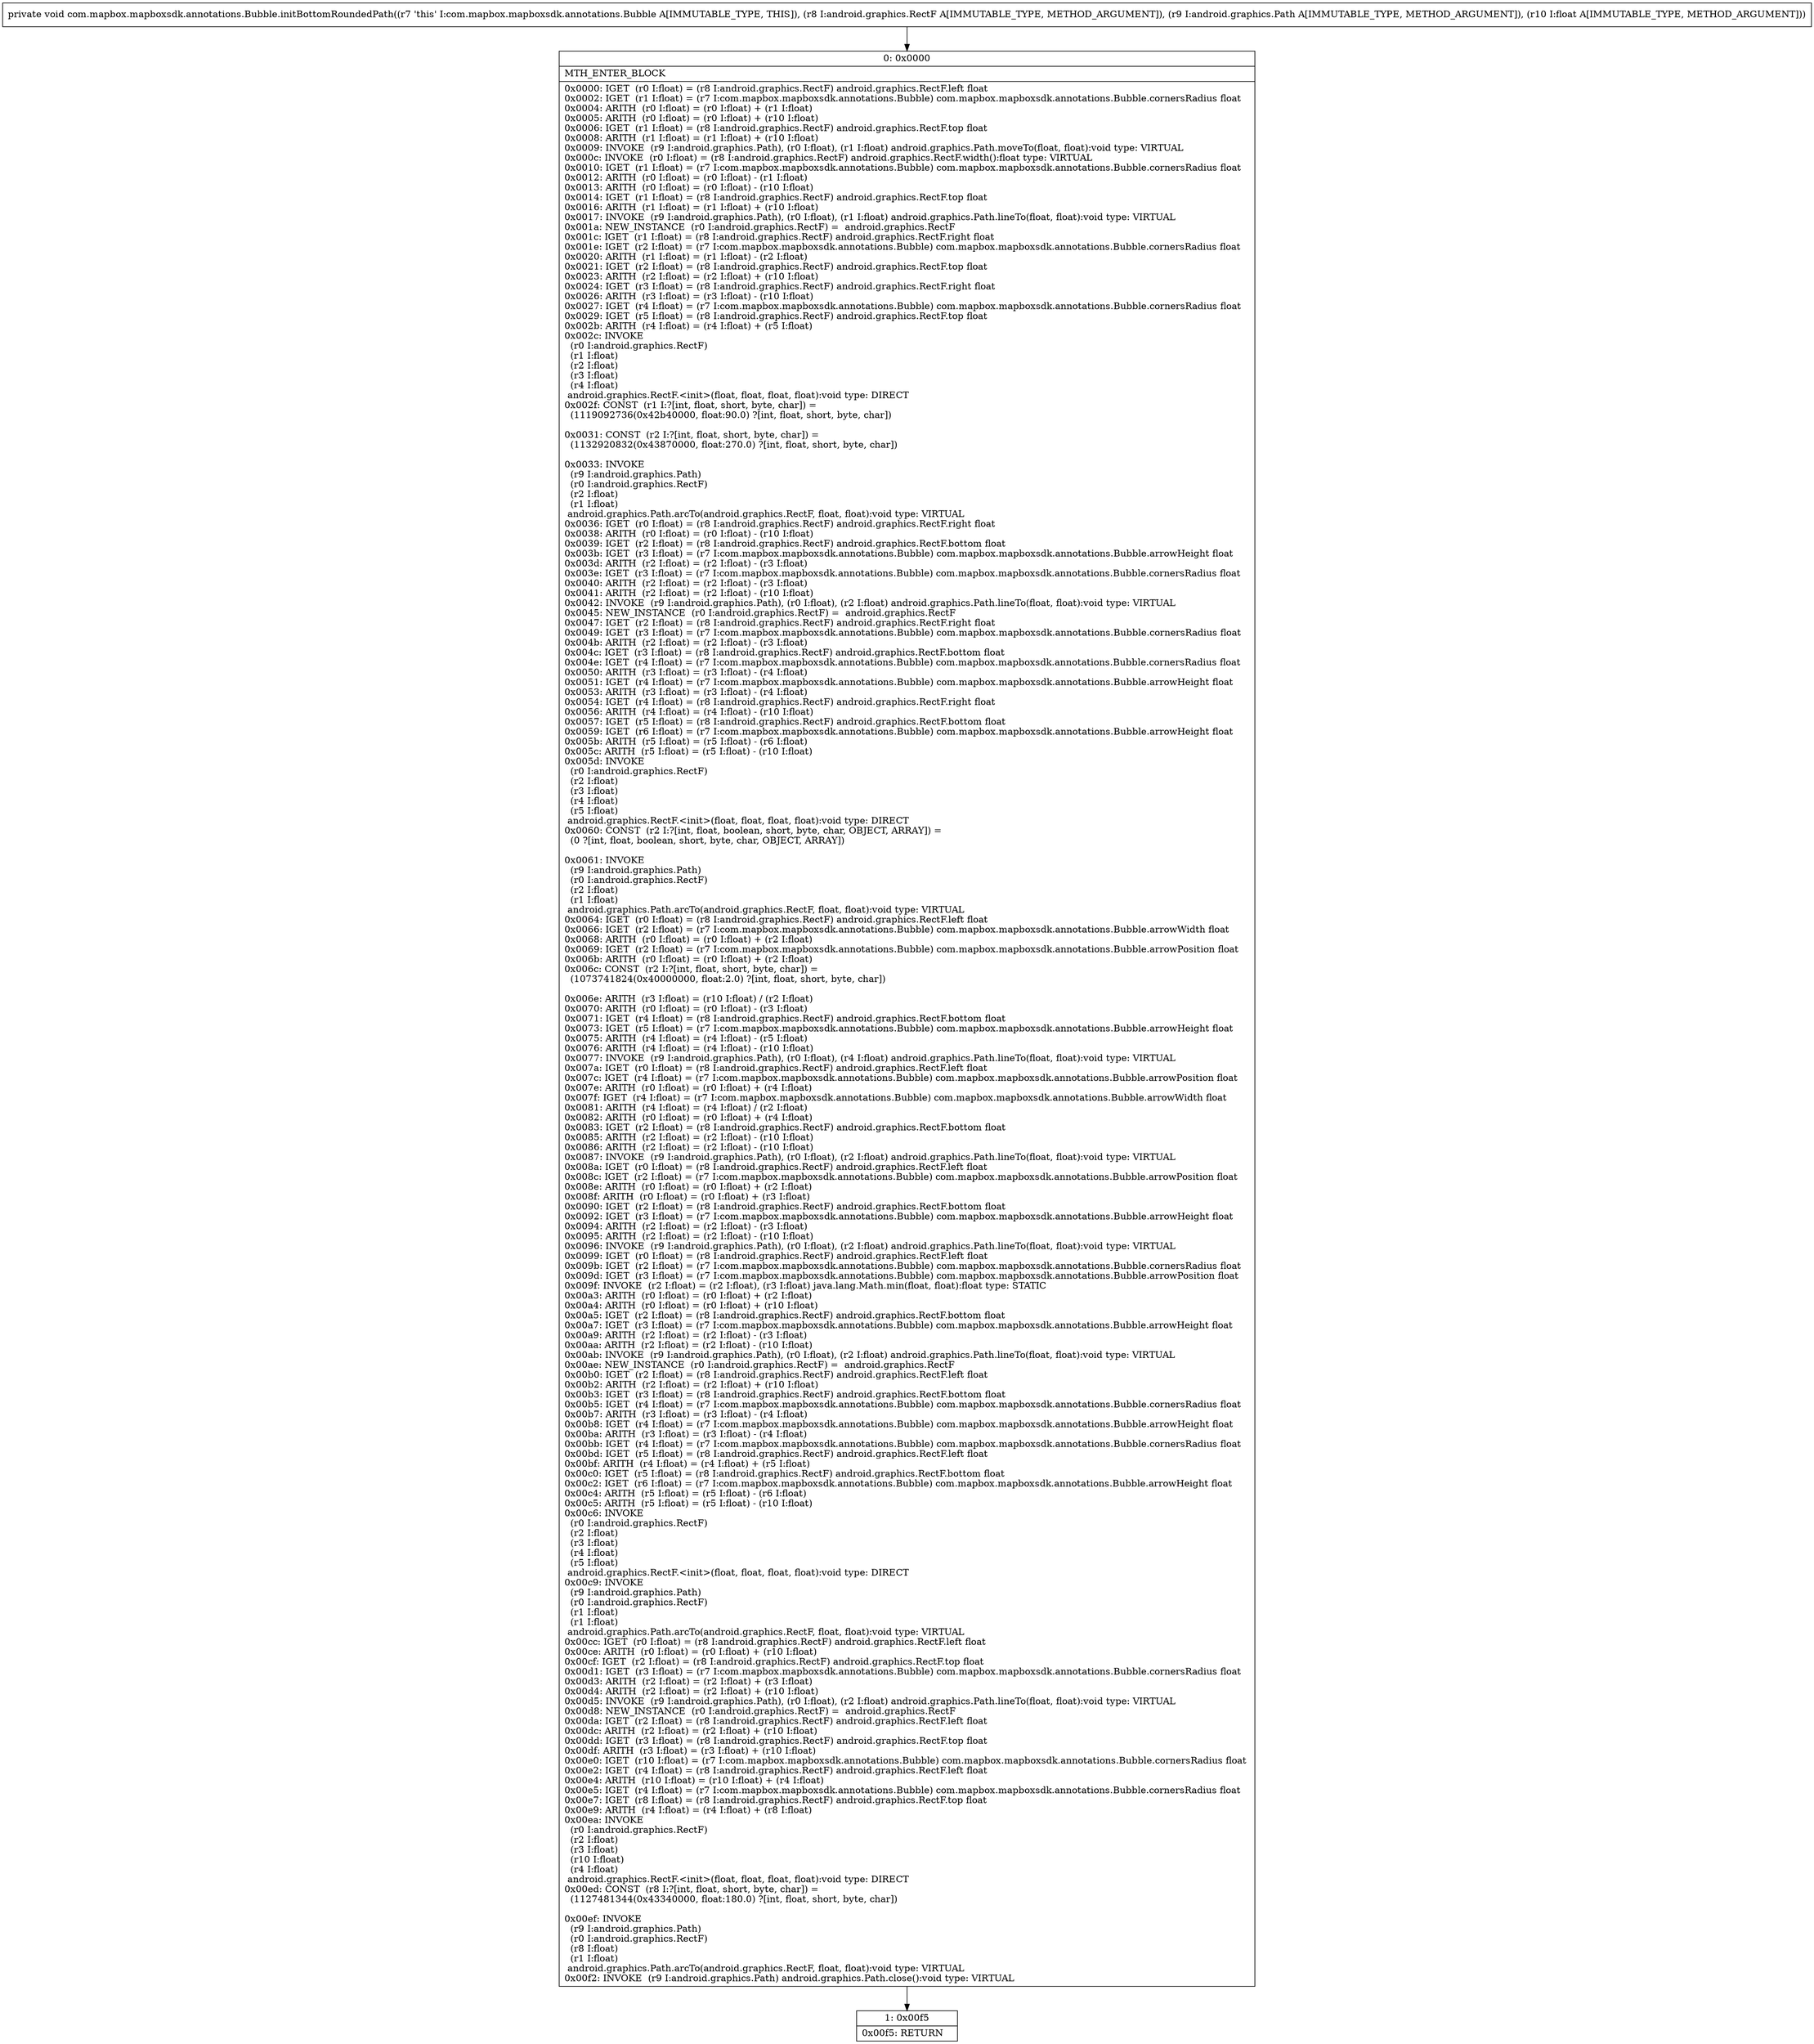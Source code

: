digraph "CFG forcom.mapbox.mapboxsdk.annotations.Bubble.initBottomRoundedPath(Landroid\/graphics\/RectF;Landroid\/graphics\/Path;F)V" {
Node_0 [shape=record,label="{0\:\ 0x0000|MTH_ENTER_BLOCK\l|0x0000: IGET  (r0 I:float) = (r8 I:android.graphics.RectF) android.graphics.RectF.left float \l0x0002: IGET  (r1 I:float) = (r7 I:com.mapbox.mapboxsdk.annotations.Bubble) com.mapbox.mapboxsdk.annotations.Bubble.cornersRadius float \l0x0004: ARITH  (r0 I:float) = (r0 I:float) + (r1 I:float) \l0x0005: ARITH  (r0 I:float) = (r0 I:float) + (r10 I:float) \l0x0006: IGET  (r1 I:float) = (r8 I:android.graphics.RectF) android.graphics.RectF.top float \l0x0008: ARITH  (r1 I:float) = (r1 I:float) + (r10 I:float) \l0x0009: INVOKE  (r9 I:android.graphics.Path), (r0 I:float), (r1 I:float) android.graphics.Path.moveTo(float, float):void type: VIRTUAL \l0x000c: INVOKE  (r0 I:float) = (r8 I:android.graphics.RectF) android.graphics.RectF.width():float type: VIRTUAL \l0x0010: IGET  (r1 I:float) = (r7 I:com.mapbox.mapboxsdk.annotations.Bubble) com.mapbox.mapboxsdk.annotations.Bubble.cornersRadius float \l0x0012: ARITH  (r0 I:float) = (r0 I:float) \- (r1 I:float) \l0x0013: ARITH  (r0 I:float) = (r0 I:float) \- (r10 I:float) \l0x0014: IGET  (r1 I:float) = (r8 I:android.graphics.RectF) android.graphics.RectF.top float \l0x0016: ARITH  (r1 I:float) = (r1 I:float) + (r10 I:float) \l0x0017: INVOKE  (r9 I:android.graphics.Path), (r0 I:float), (r1 I:float) android.graphics.Path.lineTo(float, float):void type: VIRTUAL \l0x001a: NEW_INSTANCE  (r0 I:android.graphics.RectF) =  android.graphics.RectF \l0x001c: IGET  (r1 I:float) = (r8 I:android.graphics.RectF) android.graphics.RectF.right float \l0x001e: IGET  (r2 I:float) = (r7 I:com.mapbox.mapboxsdk.annotations.Bubble) com.mapbox.mapboxsdk.annotations.Bubble.cornersRadius float \l0x0020: ARITH  (r1 I:float) = (r1 I:float) \- (r2 I:float) \l0x0021: IGET  (r2 I:float) = (r8 I:android.graphics.RectF) android.graphics.RectF.top float \l0x0023: ARITH  (r2 I:float) = (r2 I:float) + (r10 I:float) \l0x0024: IGET  (r3 I:float) = (r8 I:android.graphics.RectF) android.graphics.RectF.right float \l0x0026: ARITH  (r3 I:float) = (r3 I:float) \- (r10 I:float) \l0x0027: IGET  (r4 I:float) = (r7 I:com.mapbox.mapboxsdk.annotations.Bubble) com.mapbox.mapboxsdk.annotations.Bubble.cornersRadius float \l0x0029: IGET  (r5 I:float) = (r8 I:android.graphics.RectF) android.graphics.RectF.top float \l0x002b: ARITH  (r4 I:float) = (r4 I:float) + (r5 I:float) \l0x002c: INVOKE  \l  (r0 I:android.graphics.RectF)\l  (r1 I:float)\l  (r2 I:float)\l  (r3 I:float)\l  (r4 I:float)\l android.graphics.RectF.\<init\>(float, float, float, float):void type: DIRECT \l0x002f: CONST  (r1 I:?[int, float, short, byte, char]) = \l  (1119092736(0x42b40000, float:90.0) ?[int, float, short, byte, char])\l \l0x0031: CONST  (r2 I:?[int, float, short, byte, char]) = \l  (1132920832(0x43870000, float:270.0) ?[int, float, short, byte, char])\l \l0x0033: INVOKE  \l  (r9 I:android.graphics.Path)\l  (r0 I:android.graphics.RectF)\l  (r2 I:float)\l  (r1 I:float)\l android.graphics.Path.arcTo(android.graphics.RectF, float, float):void type: VIRTUAL \l0x0036: IGET  (r0 I:float) = (r8 I:android.graphics.RectF) android.graphics.RectF.right float \l0x0038: ARITH  (r0 I:float) = (r0 I:float) \- (r10 I:float) \l0x0039: IGET  (r2 I:float) = (r8 I:android.graphics.RectF) android.graphics.RectF.bottom float \l0x003b: IGET  (r3 I:float) = (r7 I:com.mapbox.mapboxsdk.annotations.Bubble) com.mapbox.mapboxsdk.annotations.Bubble.arrowHeight float \l0x003d: ARITH  (r2 I:float) = (r2 I:float) \- (r3 I:float) \l0x003e: IGET  (r3 I:float) = (r7 I:com.mapbox.mapboxsdk.annotations.Bubble) com.mapbox.mapboxsdk.annotations.Bubble.cornersRadius float \l0x0040: ARITH  (r2 I:float) = (r2 I:float) \- (r3 I:float) \l0x0041: ARITH  (r2 I:float) = (r2 I:float) \- (r10 I:float) \l0x0042: INVOKE  (r9 I:android.graphics.Path), (r0 I:float), (r2 I:float) android.graphics.Path.lineTo(float, float):void type: VIRTUAL \l0x0045: NEW_INSTANCE  (r0 I:android.graphics.RectF) =  android.graphics.RectF \l0x0047: IGET  (r2 I:float) = (r8 I:android.graphics.RectF) android.graphics.RectF.right float \l0x0049: IGET  (r3 I:float) = (r7 I:com.mapbox.mapboxsdk.annotations.Bubble) com.mapbox.mapboxsdk.annotations.Bubble.cornersRadius float \l0x004b: ARITH  (r2 I:float) = (r2 I:float) \- (r3 I:float) \l0x004c: IGET  (r3 I:float) = (r8 I:android.graphics.RectF) android.graphics.RectF.bottom float \l0x004e: IGET  (r4 I:float) = (r7 I:com.mapbox.mapboxsdk.annotations.Bubble) com.mapbox.mapboxsdk.annotations.Bubble.cornersRadius float \l0x0050: ARITH  (r3 I:float) = (r3 I:float) \- (r4 I:float) \l0x0051: IGET  (r4 I:float) = (r7 I:com.mapbox.mapboxsdk.annotations.Bubble) com.mapbox.mapboxsdk.annotations.Bubble.arrowHeight float \l0x0053: ARITH  (r3 I:float) = (r3 I:float) \- (r4 I:float) \l0x0054: IGET  (r4 I:float) = (r8 I:android.graphics.RectF) android.graphics.RectF.right float \l0x0056: ARITH  (r4 I:float) = (r4 I:float) \- (r10 I:float) \l0x0057: IGET  (r5 I:float) = (r8 I:android.graphics.RectF) android.graphics.RectF.bottom float \l0x0059: IGET  (r6 I:float) = (r7 I:com.mapbox.mapboxsdk.annotations.Bubble) com.mapbox.mapboxsdk.annotations.Bubble.arrowHeight float \l0x005b: ARITH  (r5 I:float) = (r5 I:float) \- (r6 I:float) \l0x005c: ARITH  (r5 I:float) = (r5 I:float) \- (r10 I:float) \l0x005d: INVOKE  \l  (r0 I:android.graphics.RectF)\l  (r2 I:float)\l  (r3 I:float)\l  (r4 I:float)\l  (r5 I:float)\l android.graphics.RectF.\<init\>(float, float, float, float):void type: DIRECT \l0x0060: CONST  (r2 I:?[int, float, boolean, short, byte, char, OBJECT, ARRAY]) = \l  (0 ?[int, float, boolean, short, byte, char, OBJECT, ARRAY])\l \l0x0061: INVOKE  \l  (r9 I:android.graphics.Path)\l  (r0 I:android.graphics.RectF)\l  (r2 I:float)\l  (r1 I:float)\l android.graphics.Path.arcTo(android.graphics.RectF, float, float):void type: VIRTUAL \l0x0064: IGET  (r0 I:float) = (r8 I:android.graphics.RectF) android.graphics.RectF.left float \l0x0066: IGET  (r2 I:float) = (r7 I:com.mapbox.mapboxsdk.annotations.Bubble) com.mapbox.mapboxsdk.annotations.Bubble.arrowWidth float \l0x0068: ARITH  (r0 I:float) = (r0 I:float) + (r2 I:float) \l0x0069: IGET  (r2 I:float) = (r7 I:com.mapbox.mapboxsdk.annotations.Bubble) com.mapbox.mapboxsdk.annotations.Bubble.arrowPosition float \l0x006b: ARITH  (r0 I:float) = (r0 I:float) + (r2 I:float) \l0x006c: CONST  (r2 I:?[int, float, short, byte, char]) = \l  (1073741824(0x40000000, float:2.0) ?[int, float, short, byte, char])\l \l0x006e: ARITH  (r3 I:float) = (r10 I:float) \/ (r2 I:float) \l0x0070: ARITH  (r0 I:float) = (r0 I:float) \- (r3 I:float) \l0x0071: IGET  (r4 I:float) = (r8 I:android.graphics.RectF) android.graphics.RectF.bottom float \l0x0073: IGET  (r5 I:float) = (r7 I:com.mapbox.mapboxsdk.annotations.Bubble) com.mapbox.mapboxsdk.annotations.Bubble.arrowHeight float \l0x0075: ARITH  (r4 I:float) = (r4 I:float) \- (r5 I:float) \l0x0076: ARITH  (r4 I:float) = (r4 I:float) \- (r10 I:float) \l0x0077: INVOKE  (r9 I:android.graphics.Path), (r0 I:float), (r4 I:float) android.graphics.Path.lineTo(float, float):void type: VIRTUAL \l0x007a: IGET  (r0 I:float) = (r8 I:android.graphics.RectF) android.graphics.RectF.left float \l0x007c: IGET  (r4 I:float) = (r7 I:com.mapbox.mapboxsdk.annotations.Bubble) com.mapbox.mapboxsdk.annotations.Bubble.arrowPosition float \l0x007e: ARITH  (r0 I:float) = (r0 I:float) + (r4 I:float) \l0x007f: IGET  (r4 I:float) = (r7 I:com.mapbox.mapboxsdk.annotations.Bubble) com.mapbox.mapboxsdk.annotations.Bubble.arrowWidth float \l0x0081: ARITH  (r4 I:float) = (r4 I:float) \/ (r2 I:float) \l0x0082: ARITH  (r0 I:float) = (r0 I:float) + (r4 I:float) \l0x0083: IGET  (r2 I:float) = (r8 I:android.graphics.RectF) android.graphics.RectF.bottom float \l0x0085: ARITH  (r2 I:float) = (r2 I:float) \- (r10 I:float) \l0x0086: ARITH  (r2 I:float) = (r2 I:float) \- (r10 I:float) \l0x0087: INVOKE  (r9 I:android.graphics.Path), (r0 I:float), (r2 I:float) android.graphics.Path.lineTo(float, float):void type: VIRTUAL \l0x008a: IGET  (r0 I:float) = (r8 I:android.graphics.RectF) android.graphics.RectF.left float \l0x008c: IGET  (r2 I:float) = (r7 I:com.mapbox.mapboxsdk.annotations.Bubble) com.mapbox.mapboxsdk.annotations.Bubble.arrowPosition float \l0x008e: ARITH  (r0 I:float) = (r0 I:float) + (r2 I:float) \l0x008f: ARITH  (r0 I:float) = (r0 I:float) + (r3 I:float) \l0x0090: IGET  (r2 I:float) = (r8 I:android.graphics.RectF) android.graphics.RectF.bottom float \l0x0092: IGET  (r3 I:float) = (r7 I:com.mapbox.mapboxsdk.annotations.Bubble) com.mapbox.mapboxsdk.annotations.Bubble.arrowHeight float \l0x0094: ARITH  (r2 I:float) = (r2 I:float) \- (r3 I:float) \l0x0095: ARITH  (r2 I:float) = (r2 I:float) \- (r10 I:float) \l0x0096: INVOKE  (r9 I:android.graphics.Path), (r0 I:float), (r2 I:float) android.graphics.Path.lineTo(float, float):void type: VIRTUAL \l0x0099: IGET  (r0 I:float) = (r8 I:android.graphics.RectF) android.graphics.RectF.left float \l0x009b: IGET  (r2 I:float) = (r7 I:com.mapbox.mapboxsdk.annotations.Bubble) com.mapbox.mapboxsdk.annotations.Bubble.cornersRadius float \l0x009d: IGET  (r3 I:float) = (r7 I:com.mapbox.mapboxsdk.annotations.Bubble) com.mapbox.mapboxsdk.annotations.Bubble.arrowPosition float \l0x009f: INVOKE  (r2 I:float) = (r2 I:float), (r3 I:float) java.lang.Math.min(float, float):float type: STATIC \l0x00a3: ARITH  (r0 I:float) = (r0 I:float) + (r2 I:float) \l0x00a4: ARITH  (r0 I:float) = (r0 I:float) + (r10 I:float) \l0x00a5: IGET  (r2 I:float) = (r8 I:android.graphics.RectF) android.graphics.RectF.bottom float \l0x00a7: IGET  (r3 I:float) = (r7 I:com.mapbox.mapboxsdk.annotations.Bubble) com.mapbox.mapboxsdk.annotations.Bubble.arrowHeight float \l0x00a9: ARITH  (r2 I:float) = (r2 I:float) \- (r3 I:float) \l0x00aa: ARITH  (r2 I:float) = (r2 I:float) \- (r10 I:float) \l0x00ab: INVOKE  (r9 I:android.graphics.Path), (r0 I:float), (r2 I:float) android.graphics.Path.lineTo(float, float):void type: VIRTUAL \l0x00ae: NEW_INSTANCE  (r0 I:android.graphics.RectF) =  android.graphics.RectF \l0x00b0: IGET  (r2 I:float) = (r8 I:android.graphics.RectF) android.graphics.RectF.left float \l0x00b2: ARITH  (r2 I:float) = (r2 I:float) + (r10 I:float) \l0x00b3: IGET  (r3 I:float) = (r8 I:android.graphics.RectF) android.graphics.RectF.bottom float \l0x00b5: IGET  (r4 I:float) = (r7 I:com.mapbox.mapboxsdk.annotations.Bubble) com.mapbox.mapboxsdk.annotations.Bubble.cornersRadius float \l0x00b7: ARITH  (r3 I:float) = (r3 I:float) \- (r4 I:float) \l0x00b8: IGET  (r4 I:float) = (r7 I:com.mapbox.mapboxsdk.annotations.Bubble) com.mapbox.mapboxsdk.annotations.Bubble.arrowHeight float \l0x00ba: ARITH  (r3 I:float) = (r3 I:float) \- (r4 I:float) \l0x00bb: IGET  (r4 I:float) = (r7 I:com.mapbox.mapboxsdk.annotations.Bubble) com.mapbox.mapboxsdk.annotations.Bubble.cornersRadius float \l0x00bd: IGET  (r5 I:float) = (r8 I:android.graphics.RectF) android.graphics.RectF.left float \l0x00bf: ARITH  (r4 I:float) = (r4 I:float) + (r5 I:float) \l0x00c0: IGET  (r5 I:float) = (r8 I:android.graphics.RectF) android.graphics.RectF.bottom float \l0x00c2: IGET  (r6 I:float) = (r7 I:com.mapbox.mapboxsdk.annotations.Bubble) com.mapbox.mapboxsdk.annotations.Bubble.arrowHeight float \l0x00c4: ARITH  (r5 I:float) = (r5 I:float) \- (r6 I:float) \l0x00c5: ARITH  (r5 I:float) = (r5 I:float) \- (r10 I:float) \l0x00c6: INVOKE  \l  (r0 I:android.graphics.RectF)\l  (r2 I:float)\l  (r3 I:float)\l  (r4 I:float)\l  (r5 I:float)\l android.graphics.RectF.\<init\>(float, float, float, float):void type: DIRECT \l0x00c9: INVOKE  \l  (r9 I:android.graphics.Path)\l  (r0 I:android.graphics.RectF)\l  (r1 I:float)\l  (r1 I:float)\l android.graphics.Path.arcTo(android.graphics.RectF, float, float):void type: VIRTUAL \l0x00cc: IGET  (r0 I:float) = (r8 I:android.graphics.RectF) android.graphics.RectF.left float \l0x00ce: ARITH  (r0 I:float) = (r0 I:float) + (r10 I:float) \l0x00cf: IGET  (r2 I:float) = (r8 I:android.graphics.RectF) android.graphics.RectF.top float \l0x00d1: IGET  (r3 I:float) = (r7 I:com.mapbox.mapboxsdk.annotations.Bubble) com.mapbox.mapboxsdk.annotations.Bubble.cornersRadius float \l0x00d3: ARITH  (r2 I:float) = (r2 I:float) + (r3 I:float) \l0x00d4: ARITH  (r2 I:float) = (r2 I:float) + (r10 I:float) \l0x00d5: INVOKE  (r9 I:android.graphics.Path), (r0 I:float), (r2 I:float) android.graphics.Path.lineTo(float, float):void type: VIRTUAL \l0x00d8: NEW_INSTANCE  (r0 I:android.graphics.RectF) =  android.graphics.RectF \l0x00da: IGET  (r2 I:float) = (r8 I:android.graphics.RectF) android.graphics.RectF.left float \l0x00dc: ARITH  (r2 I:float) = (r2 I:float) + (r10 I:float) \l0x00dd: IGET  (r3 I:float) = (r8 I:android.graphics.RectF) android.graphics.RectF.top float \l0x00df: ARITH  (r3 I:float) = (r3 I:float) + (r10 I:float) \l0x00e0: IGET  (r10 I:float) = (r7 I:com.mapbox.mapboxsdk.annotations.Bubble) com.mapbox.mapboxsdk.annotations.Bubble.cornersRadius float \l0x00e2: IGET  (r4 I:float) = (r8 I:android.graphics.RectF) android.graphics.RectF.left float \l0x00e4: ARITH  (r10 I:float) = (r10 I:float) + (r4 I:float) \l0x00e5: IGET  (r4 I:float) = (r7 I:com.mapbox.mapboxsdk.annotations.Bubble) com.mapbox.mapboxsdk.annotations.Bubble.cornersRadius float \l0x00e7: IGET  (r8 I:float) = (r8 I:android.graphics.RectF) android.graphics.RectF.top float \l0x00e9: ARITH  (r4 I:float) = (r4 I:float) + (r8 I:float) \l0x00ea: INVOKE  \l  (r0 I:android.graphics.RectF)\l  (r2 I:float)\l  (r3 I:float)\l  (r10 I:float)\l  (r4 I:float)\l android.graphics.RectF.\<init\>(float, float, float, float):void type: DIRECT \l0x00ed: CONST  (r8 I:?[int, float, short, byte, char]) = \l  (1127481344(0x43340000, float:180.0) ?[int, float, short, byte, char])\l \l0x00ef: INVOKE  \l  (r9 I:android.graphics.Path)\l  (r0 I:android.graphics.RectF)\l  (r8 I:float)\l  (r1 I:float)\l android.graphics.Path.arcTo(android.graphics.RectF, float, float):void type: VIRTUAL \l0x00f2: INVOKE  (r9 I:android.graphics.Path) android.graphics.Path.close():void type: VIRTUAL \l}"];
Node_1 [shape=record,label="{1\:\ 0x00f5|0x00f5: RETURN   \l}"];
MethodNode[shape=record,label="{private void com.mapbox.mapboxsdk.annotations.Bubble.initBottomRoundedPath((r7 'this' I:com.mapbox.mapboxsdk.annotations.Bubble A[IMMUTABLE_TYPE, THIS]), (r8 I:android.graphics.RectF A[IMMUTABLE_TYPE, METHOD_ARGUMENT]), (r9 I:android.graphics.Path A[IMMUTABLE_TYPE, METHOD_ARGUMENT]), (r10 I:float A[IMMUTABLE_TYPE, METHOD_ARGUMENT])) }"];
MethodNode -> Node_0;
Node_0 -> Node_1;
}

